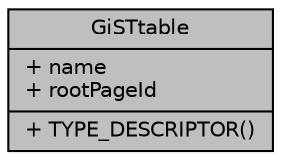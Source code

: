 digraph "GiSTtable"
{
 // INTERACTIVE_SVG=YES
 // LATEX_PDF_SIZE
  edge [fontname="Helvetica",fontsize="10",labelfontname="Helvetica",labelfontsize="10"];
  node [fontname="Helvetica",fontsize="10",shape=record];
  Node1 [label="{GiSTtable\n|+ name\l+ rootPageId\l|+ TYPE_DESCRIPTOR()\l}",height=0.2,width=0.4,color="black", fillcolor="grey75", style="filled", fontcolor="black",tooltip=" "];
}
